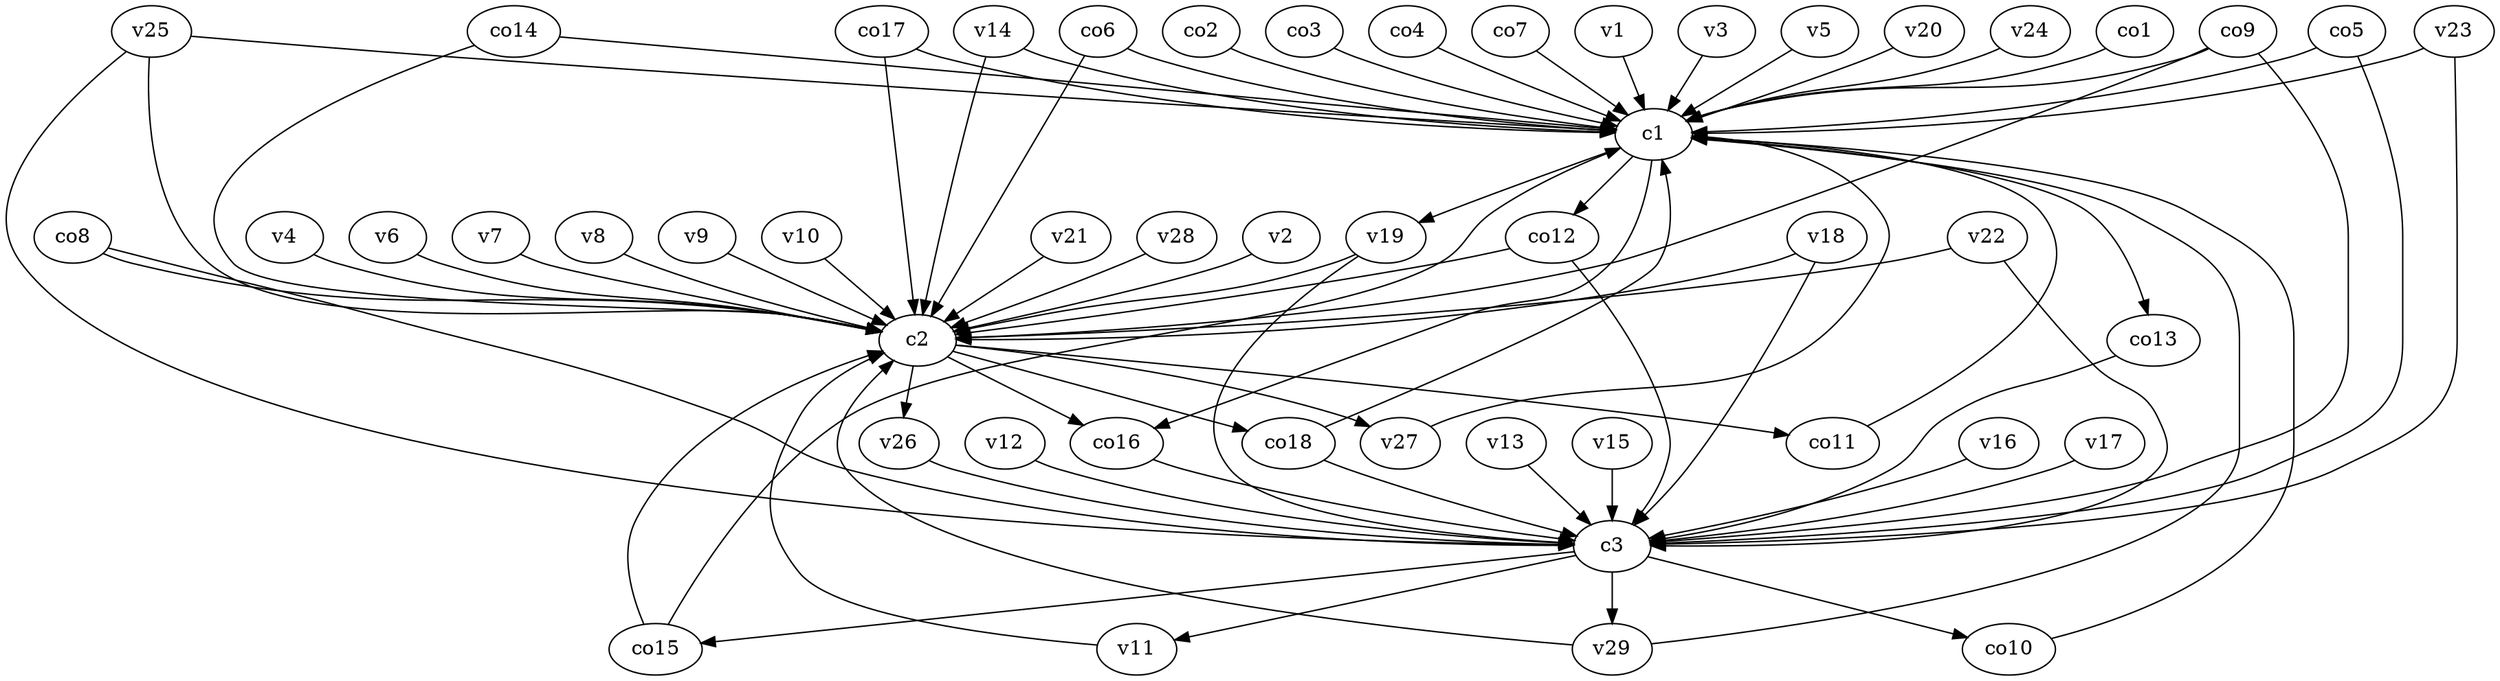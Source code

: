 strict digraph  {
c1;
c2;
c3;
v1;
v2;
v3;
v4;
v5;
v6;
v7;
v8;
v9;
v10;
v11;
v12;
v13;
v14;
v15;
v16;
v17;
v18;
v19;
v20;
v21;
v22;
v23;
v24;
v25;
v26;
v27;
v28;
v29;
co1;
co2;
co3;
co4;
co5;
co6;
co7;
co8;
co9;
co10;
co11;
co12;
co13;
co14;
co15;
co16;
co17;
co18;
c1 -> co16  [weight=1];
c1 -> co13  [weight=1];
c1 -> v19  [weight=1];
c1 -> co12  [weight=1];
c2 -> co11  [weight=1];
c2 -> v27  [weight=1];
c2 -> co16  [weight=1];
c2 -> v26  [weight=1];
c2 -> co18  [weight=1];
c3 -> v11  [weight=1];
c3 -> co15  [weight=1];
c3 -> co10  [weight=1];
c3 -> v29  [weight=1];
v1 -> c1  [weight=1];
v2 -> c2  [weight=1];
v3 -> c1  [weight=1];
v4 -> c2  [weight=1];
v5 -> c1  [weight=1];
v6 -> c2  [weight=1];
v7 -> c2  [weight=1];
v8 -> c2  [weight=1];
v9 -> c2  [weight=1];
v10 -> c2  [weight=1];
v11 -> c2  [weight=1];
v12 -> c3  [weight=1];
v13 -> c3  [weight=1];
v14 -> c2  [weight=1];
v14 -> c1  [weight=1];
v15 -> c3  [weight=1];
v16 -> c3  [weight=1];
v17 -> c3  [weight=1];
v18 -> c3  [weight=1];
v18 -> c2  [weight=1];
v19 -> c3  [weight=1];
v19 -> c2  [weight=1];
v20 -> c1  [weight=1];
v21 -> c2  [weight=1];
v22 -> c3  [weight=1];
v22 -> c2  [weight=1];
v23 -> c3  [weight=1];
v23 -> c1  [weight=1];
v24 -> c1  [weight=1];
v25 -> c2  [weight=1];
v25 -> c3  [weight=1];
v25 -> c1  [weight=1];
v26 -> c3  [weight=1];
v27 -> c1  [weight=1];
v28 -> c2  [weight=1];
v29 -> c1  [weight=1];
v29 -> c2  [weight=1];
co1 -> c1  [weight=1];
co2 -> c1  [weight=1];
co3 -> c1  [weight=1];
co4 -> c1  [weight=1];
co5 -> c3  [weight=1];
co5 -> c1  [weight=1];
co6 -> c2  [weight=1];
co6 -> c1  [weight=1];
co7 -> c1  [weight=1];
co8 -> c3  [weight=1];
co8 -> c2  [weight=1];
co9 -> c2  [weight=1];
co9 -> c3  [weight=1];
co9 -> c1  [weight=1];
co10 -> c1  [weight=1];
co11 -> c1  [weight=1];
co12 -> c2  [weight=1];
co12 -> c3  [weight=1];
co13 -> c3  [weight=1];
co14 -> c1  [weight=1];
co14 -> c2  [weight=1];
co15 -> c2  [weight=1];
co15 -> c1  [weight=1];
co16 -> c3  [weight=1];
co17 -> c1  [weight=1];
co17 -> c2  [weight=1];
co18 -> c3  [weight=1];
co18 -> c1  [weight=1];
}
